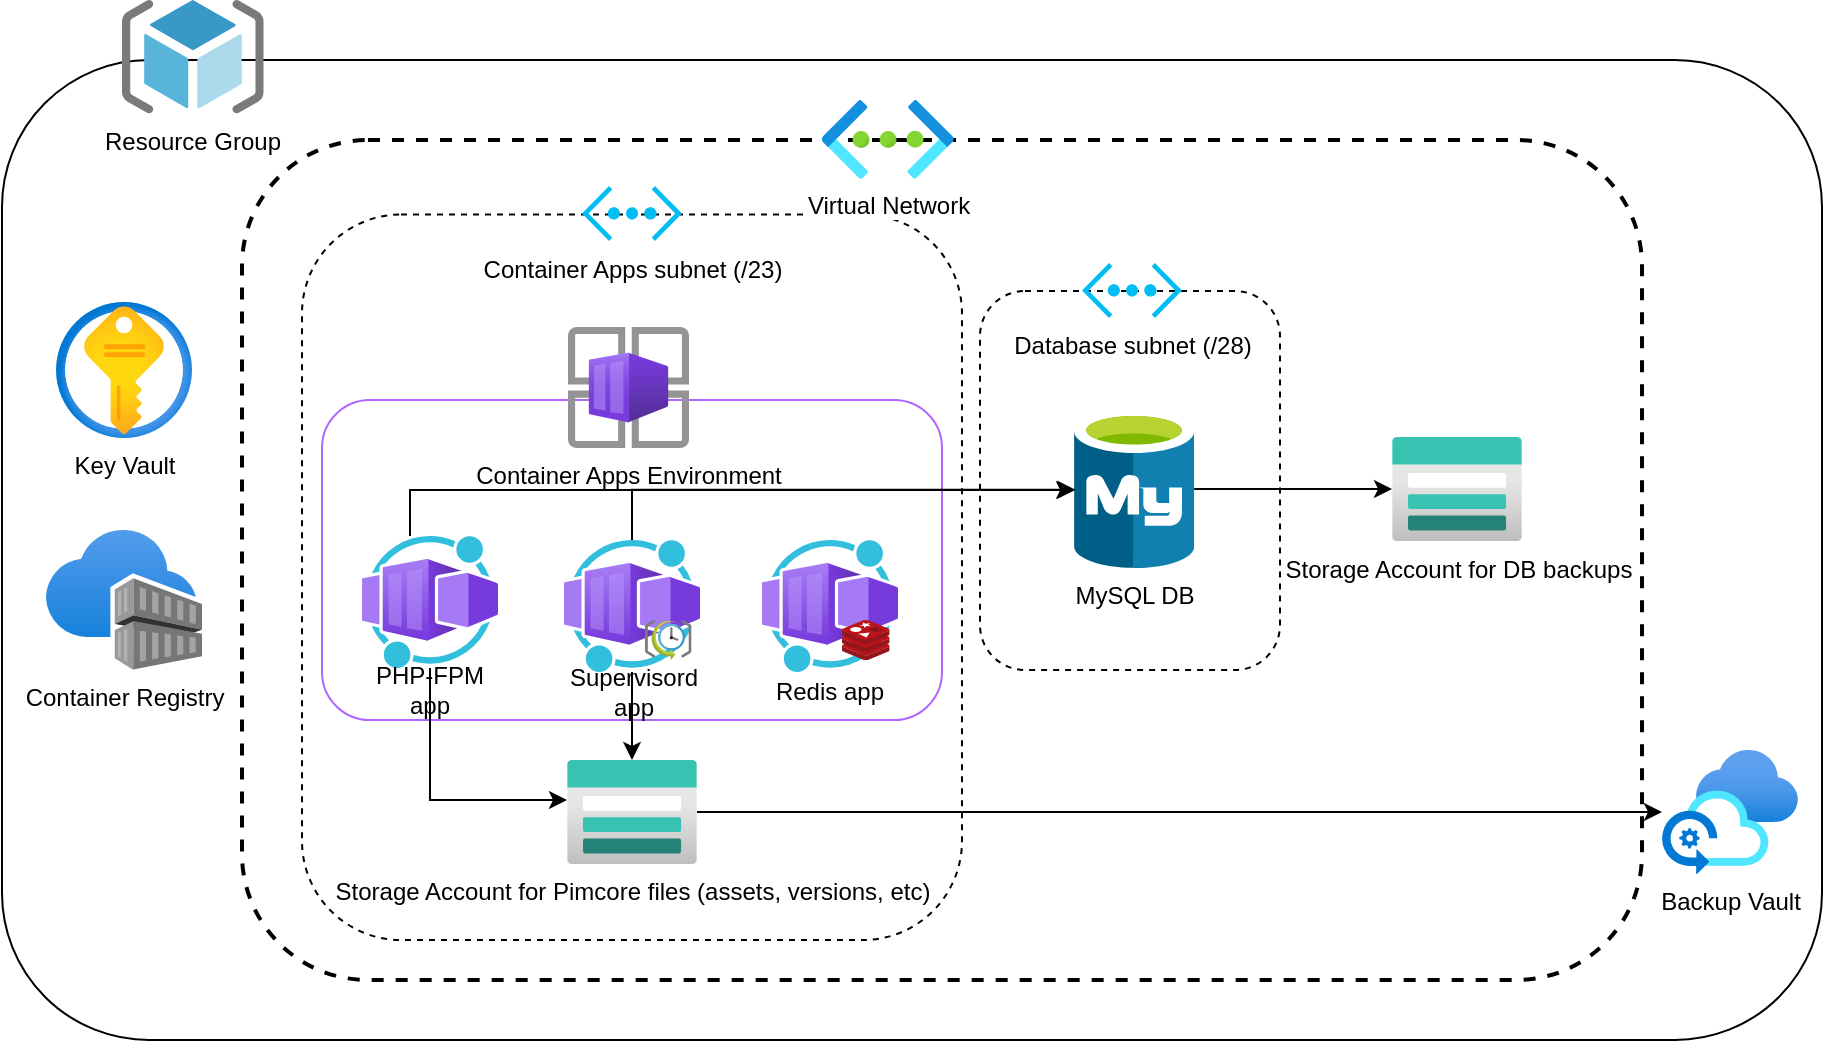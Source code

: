 <mxfile version="21.1.4" type="github">
  <diagram id="WI9T0HZ2pTsCkuznbFz-" name="Page-1">
    <mxGraphModel dx="1242" dy="745" grid="1" gridSize="10" guides="1" tooltips="1" connect="1" arrows="1" fold="1" page="1" pageScale="1" pageWidth="1169" pageHeight="827" math="0" shadow="0">
      <root>
        <mxCell id="0" />
        <mxCell id="1" parent="0" />
        <mxCell id="SgmOHQw0R8KX80-jazoh-24" value="" style="rounded=1;whiteSpace=wrap;html=1;dashed=1;fillColor=none;strokeWidth=2;" vertex="1" parent="1">
          <mxGeometry x="140" y="190" width="700" height="420" as="geometry" />
        </mxCell>
        <mxCell id="SgmOHQw0R8KX80-jazoh-47" value="" style="group" vertex="1" connectable="0" parent="1">
          <mxGeometry x="20" y="120" width="910" height="520" as="geometry" />
        </mxCell>
        <mxCell id="SgmOHQw0R8KX80-jazoh-6" value="" style="rounded=1;whiteSpace=wrap;html=1;fillColor=none;" vertex="1" parent="SgmOHQw0R8KX80-jazoh-47">
          <mxGeometry y="30" width="910" height="490" as="geometry" />
        </mxCell>
        <mxCell id="SgmOHQw0R8KX80-jazoh-5" value="&lt;div&gt;Resource Group&lt;/div&gt;" style="image;sketch=0;aspect=fixed;html=1;points=[];align=center;fontSize=12;image=img/lib/mscae/ResourceGroup.svg;" vertex="1" parent="SgmOHQw0R8KX80-jazoh-47">
          <mxGeometry x="59.998" width="70.86" height="56.688" as="geometry" />
        </mxCell>
        <mxCell id="SgmOHQw0R8KX80-jazoh-51" value="" style="group" vertex="1" connectable="0" parent="SgmOHQw0R8KX80-jazoh-47">
          <mxGeometry x="150" y="90" width="330" height="380" as="geometry" />
        </mxCell>
        <mxCell id="SgmOHQw0R8KX80-jazoh-52" value="" style="rounded=1;whiteSpace=wrap;html=1;dashed=1;fillColor=none;strokeWidth=1;" vertex="1" parent="SgmOHQw0R8KX80-jazoh-51">
          <mxGeometry y="17.273" width="330" height="362.727" as="geometry" />
        </mxCell>
        <mxCell id="SgmOHQw0R8KX80-jazoh-48" value="Container Apps subnet (/23)" style="verticalLabelPosition=bottom;html=1;verticalAlign=top;align=center;strokeColor=none;fillColor=#00BEF2;shape=mxgraph.azure.virtual_network;pointerEvents=1;" vertex="1" parent="SgmOHQw0R8KX80-jazoh-51">
          <mxGeometry x="140" y="3" width="50" height="27.5" as="geometry" />
        </mxCell>
        <mxCell id="SgmOHQw0R8KX80-jazoh-16" value="Storage Account for DB backups" style="image;aspect=fixed;html=1;points=[];align=center;fontSize=12;image=img/lib/azure2/storage/Storage_Accounts.svg;" vertex="1" parent="SgmOHQw0R8KX80-jazoh-47">
          <mxGeometry x="695" y="218.5" width="65" height="52" as="geometry" />
        </mxCell>
        <mxCell id="SgmOHQw0R8KX80-jazoh-20" value="MySQL DB" style="image;sketch=0;aspect=fixed;html=1;points=[];align=center;fontSize=12;image=img/lib/mscae/Azure_Database_for_MySQL_servers.svg;" vertex="1" parent="SgmOHQw0R8KX80-jazoh-47">
          <mxGeometry x="536.04" y="205" width="60.04" height="79" as="geometry" />
        </mxCell>
        <mxCell id="SgmOHQw0R8KX80-jazoh-36" value="" style="edgeStyle=orthogonalEdgeStyle;rounded=0;orthogonalLoop=1;jettySize=auto;html=1;" edge="1" parent="SgmOHQw0R8KX80-jazoh-47" source="SgmOHQw0R8KX80-jazoh-20" target="SgmOHQw0R8KX80-jazoh-16">
          <mxGeometry relative="1" as="geometry" />
        </mxCell>
        <mxCell id="SgmOHQw0R8KX80-jazoh-54" value="" style="group" vertex="1" connectable="0" parent="SgmOHQw0R8KX80-jazoh-47">
          <mxGeometry x="489" y="136.5" width="150" height="198.5" as="geometry" />
        </mxCell>
        <mxCell id="SgmOHQw0R8KX80-jazoh-55" value="" style="rounded=1;whiteSpace=wrap;html=1;dashed=1;fillColor=none;strokeWidth=1;" vertex="1" parent="SgmOHQw0R8KX80-jazoh-54">
          <mxGeometry y="9.023" width="150" height="189.477" as="geometry" />
        </mxCell>
        <mxCell id="SgmOHQw0R8KX80-jazoh-49" value="Database subnet (/28)" style="verticalLabelPosition=bottom;html=1;verticalAlign=top;align=center;strokeColor=none;fillColor=#00BEF2;shape=mxgraph.azure.virtual_network;pointerEvents=1;" vertex="1" parent="SgmOHQw0R8KX80-jazoh-47">
          <mxGeometry x="540" y="131.5" width="50" height="27.5" as="geometry" />
        </mxCell>
        <mxCell id="SgmOHQw0R8KX80-jazoh-23" value="Backup Vault" style="image;aspect=fixed;html=1;points=[];align=center;fontSize=12;image=img/lib/azure2/other/Azure_Backup_Center.svg;" vertex="1" parent="SgmOHQw0R8KX80-jazoh-47">
          <mxGeometry x="830" y="375" width="68" height="62" as="geometry" />
        </mxCell>
        <mxCell id="SgmOHQw0R8KX80-jazoh-38" value="" style="rounded=1;whiteSpace=wrap;html=1;fillColor=none;strokeColor=#B266FF;" vertex="1" parent="1">
          <mxGeometry x="180" y="320" width="310" height="160" as="geometry" />
        </mxCell>
        <mxCell id="SgmOHQw0R8KX80-jazoh-8" value="Key Vault" style="image;aspect=fixed;html=1;points=[];align=center;fontSize=12;image=img/lib/azure2/security/Key_Vaults.svg;" vertex="1" parent="1">
          <mxGeometry x="47" y="271" width="68" height="68" as="geometry" />
        </mxCell>
        <mxCell id="SgmOHQw0R8KX80-jazoh-39" style="edgeStyle=orthogonalEdgeStyle;rounded=0;orthogonalLoop=1;jettySize=auto;html=1;" edge="1" parent="1" source="SgmOHQw0R8KX80-jazoh-15" target="SgmOHQw0R8KX80-jazoh-23">
          <mxGeometry relative="1" as="geometry" />
        </mxCell>
        <mxCell id="SgmOHQw0R8KX80-jazoh-15" value="Storage Account for Pimcore files (assets, versions, etc)" style="image;aspect=fixed;html=1;points=[];align=center;fontSize=12;image=img/lib/azure2/storage/Storage_Accounts.svg;" vertex="1" parent="1">
          <mxGeometry x="302.5" y="500" width="65" height="52" as="geometry" />
        </mxCell>
        <mxCell id="SgmOHQw0R8KX80-jazoh-12" value="Container Apps Environment" style="image;aspect=fixed;html=1;points=[];align=center;fontSize=12;image=img/lib/azure2/other/Container_App_Environments.svg;" vertex="1" parent="1">
          <mxGeometry x="303" y="283.5" width="60.5" height="60.5" as="geometry" />
        </mxCell>
        <mxCell id="SgmOHQw0R8KX80-jazoh-22" value="Container Registry" style="image;aspect=fixed;html=1;points=[];align=center;fontSize=12;image=img/lib/azure2/containers/Container_Registries.svg;" vertex="1" parent="1">
          <mxGeometry x="41.98" y="385" width="78.03" height="70" as="geometry" />
        </mxCell>
        <mxCell id="SgmOHQw0R8KX80-jazoh-30" style="edgeStyle=orthogonalEdgeStyle;rounded=0;orthogonalLoop=1;jettySize=auto;html=1;" edge="1" parent="1" source="SgmOHQw0R8KX80-jazoh-11" target="SgmOHQw0R8KX80-jazoh-15">
          <mxGeometry relative="1" as="geometry">
            <Array as="points">
              <mxPoint x="234" y="520" />
            </Array>
          </mxGeometry>
        </mxCell>
        <mxCell id="SgmOHQw0R8KX80-jazoh-31" value="" style="edgeStyle=orthogonalEdgeStyle;rounded=0;orthogonalLoop=1;jettySize=auto;html=1;" edge="1" parent="1" source="SgmOHQw0R8KX80-jazoh-13" target="SgmOHQw0R8KX80-jazoh-15">
          <mxGeometry relative="1" as="geometry">
            <Array as="points" />
          </mxGeometry>
        </mxCell>
        <mxCell id="SgmOHQw0R8KX80-jazoh-32" style="edgeStyle=orthogonalEdgeStyle;rounded=0;orthogonalLoop=1;jettySize=auto;html=1;" edge="1" parent="1" source="SgmOHQw0R8KX80-jazoh-11" target="SgmOHQw0R8KX80-jazoh-20">
          <mxGeometry relative="1" as="geometry">
            <Array as="points">
              <mxPoint x="224" y="365" />
            </Array>
          </mxGeometry>
        </mxCell>
        <mxCell id="SgmOHQw0R8KX80-jazoh-35" style="edgeStyle=orthogonalEdgeStyle;rounded=0;orthogonalLoop=1;jettySize=auto;html=1;entryX=0.012;entryY=0.505;entryDx=0;entryDy=0;entryPerimeter=0;" edge="1" parent="1" source="SgmOHQw0R8KX80-jazoh-13" target="SgmOHQw0R8KX80-jazoh-20">
          <mxGeometry relative="1" as="geometry">
            <Array as="points">
              <mxPoint x="335" y="365" />
            </Array>
          </mxGeometry>
        </mxCell>
        <mxCell id="SgmOHQw0R8KX80-jazoh-41" value="" style="group" vertex="1" connectable="0" parent="1">
          <mxGeometry x="200" y="388" width="68" height="92" as="geometry" />
        </mxCell>
        <mxCell id="SgmOHQw0R8KX80-jazoh-27" value="" style="group" vertex="1" connectable="0" parent="SgmOHQw0R8KX80-jazoh-41">
          <mxGeometry width="68" height="70" as="geometry" />
        </mxCell>
        <mxCell id="SgmOHQw0R8KX80-jazoh-11" value="" style="image;aspect=fixed;html=1;points=[];align=center;fontSize=12;image=img/lib/azure2/other/Worker_Container_App.svg;" vertex="1" parent="SgmOHQw0R8KX80-jazoh-27">
          <mxGeometry width="68" height="66" as="geometry" />
        </mxCell>
        <mxCell id="SgmOHQw0R8KX80-jazoh-18" value="" style="shape=image;html=1;verticalAlign=top;verticalLabelPosition=bottom;labelBackgroundColor=#ffffff;imageAspect=0;aspect=fixed;image=https://cdn1.iconfinder.com/data/icons/hawcons/32/699248-icon-21-file-php-128.png" vertex="1" parent="SgmOHQw0R8KX80-jazoh-27">
          <mxGeometry x="28" y="30" width="40" height="40" as="geometry" />
        </mxCell>
        <mxCell id="SgmOHQw0R8KX80-jazoh-40" value="PHP-FPM app" style="text;strokeColor=none;align=center;fillColor=none;html=1;verticalAlign=middle;whiteSpace=wrap;rounded=0;" vertex="1" parent="SgmOHQw0R8KX80-jazoh-41">
          <mxGeometry x="4" y="62" width="60" height="30" as="geometry" />
        </mxCell>
        <mxCell id="SgmOHQw0R8KX80-jazoh-44" value="" style="group" vertex="1" connectable="0" parent="1">
          <mxGeometry x="301" y="390" width="68" height="91" as="geometry" />
        </mxCell>
        <mxCell id="SgmOHQw0R8KX80-jazoh-26" value="" style="group" vertex="1" connectable="0" parent="SgmOHQw0R8KX80-jazoh-44">
          <mxGeometry width="68" height="66" as="geometry" />
        </mxCell>
        <mxCell id="SgmOHQw0R8KX80-jazoh-13" value="" style="image;aspect=fixed;html=1;points=[];align=center;fontSize=12;image=img/lib/azure2/other/Worker_Container_App.svg;" vertex="1" parent="SgmOHQw0R8KX80-jazoh-26">
          <mxGeometry width="68" height="66" as="geometry" />
        </mxCell>
        <mxCell id="SgmOHQw0R8KX80-jazoh-19" value="" style="image;sketch=0;aspect=fixed;html=1;points=[];align=center;fontSize=12;image=img/lib/mscae/SchedulerJobCollection.svg;" vertex="1" parent="SgmOHQw0R8KX80-jazoh-26">
          <mxGeometry x="40.5" y="40" width="23.26" height="20" as="geometry" />
        </mxCell>
        <mxCell id="SgmOHQw0R8KX80-jazoh-42" value="Supervisord app" style="text;strokeColor=none;align=center;fillColor=none;html=1;verticalAlign=middle;whiteSpace=wrap;rounded=0;" vertex="1" parent="SgmOHQw0R8KX80-jazoh-44">
          <mxGeometry x="5" y="61" width="60" height="30" as="geometry" />
        </mxCell>
        <mxCell id="SgmOHQw0R8KX80-jazoh-45" value="" style="group" vertex="1" connectable="0" parent="1">
          <mxGeometry x="400" y="390" width="68" height="91" as="geometry" />
        </mxCell>
        <mxCell id="SgmOHQw0R8KX80-jazoh-25" value="" style="group" vertex="1" connectable="0" parent="SgmOHQw0R8KX80-jazoh-45">
          <mxGeometry width="68" height="66" as="geometry" />
        </mxCell>
        <mxCell id="SgmOHQw0R8KX80-jazoh-14" value="" style="image;aspect=fixed;html=1;points=[];align=center;fontSize=12;image=img/lib/azure2/other/Worker_Container_App.svg;" vertex="1" parent="SgmOHQw0R8KX80-jazoh-25">
          <mxGeometry width="68" height="66" as="geometry" />
        </mxCell>
        <mxCell id="SgmOHQw0R8KX80-jazoh-17" value="" style="image;sketch=0;aspect=fixed;html=1;points=[];align=center;fontSize=12;image=img/lib/mscae/Cache_Redis_Product.svg;" vertex="1" parent="SgmOHQw0R8KX80-jazoh-25">
          <mxGeometry x="40" y="40" width="23.81" height="20" as="geometry" />
        </mxCell>
        <mxCell id="SgmOHQw0R8KX80-jazoh-43" value="Redis app" style="text;strokeColor=none;align=center;fillColor=none;html=1;verticalAlign=middle;whiteSpace=wrap;rounded=0;" vertex="1" parent="SgmOHQw0R8KX80-jazoh-45">
          <mxGeometry x="4" y="61" width="60" height="30" as="geometry" />
        </mxCell>
        <mxCell id="SgmOHQw0R8KX80-jazoh-10" value="Virtual Network" style="image;aspect=fixed;html=1;points=[];align=center;fontSize=12;image=img/lib/azure2/networking/Virtual_Networks.svg;" vertex="1" parent="1">
          <mxGeometry x="429.879" y="170" width="65.985" height="39.394" as="geometry" />
        </mxCell>
      </root>
    </mxGraphModel>
  </diagram>
</mxfile>
